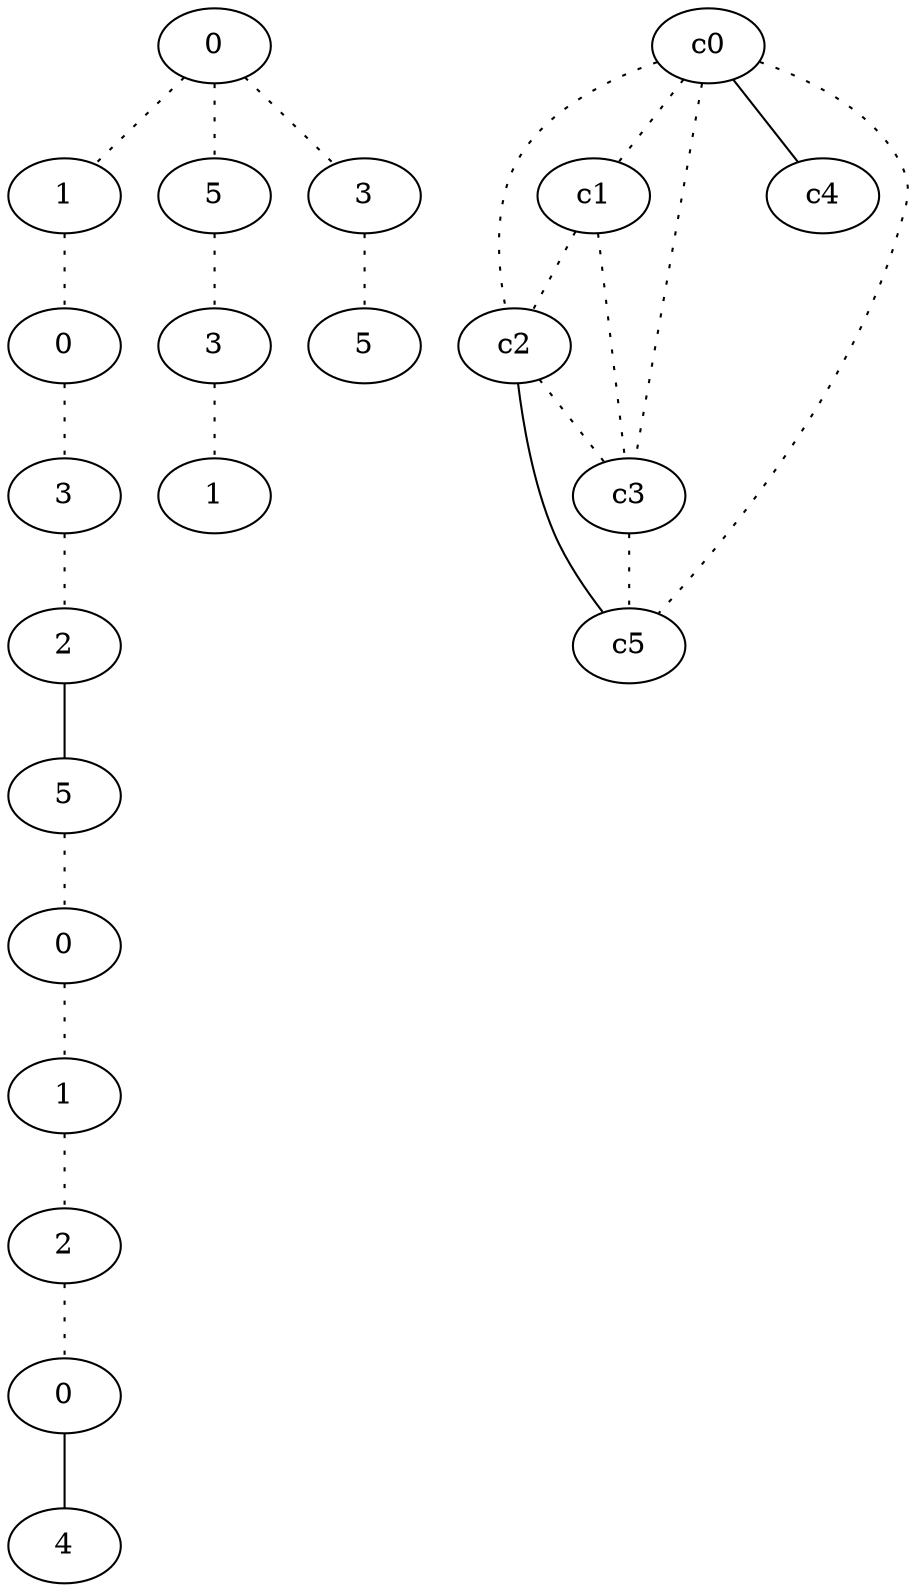 graph {
a0[label=0];
a1[label=1];
a2[label=0];
a3[label=3];
a4[label=2];
a5[label=5];
a6[label=0];
a7[label=1];
a8[label=2];
a9[label=0];
a10[label=4];
a11[label=5];
a12[label=3];
a13[label=1];
a14[label=3];
a15[label=5];
a0 -- a1 [style=dotted];
a0 -- a11 [style=dotted];
a0 -- a14 [style=dotted];
a1 -- a2 [style=dotted];
a2 -- a3 [style=dotted];
a3 -- a4 [style=dotted];
a4 -- a5;
a5 -- a6 [style=dotted];
a6 -- a7 [style=dotted];
a7 -- a8 [style=dotted];
a8 -- a9 [style=dotted];
a9 -- a10;
a11 -- a12 [style=dotted];
a12 -- a13 [style=dotted];
a14 -- a15 [style=dotted];
c0 -- c1 [style=dotted];
c0 -- c2 [style=dotted];
c0 -- c3 [style=dotted];
c0 -- c4;
c0 -- c5 [style=dotted];
c1 -- c2 [style=dotted];
c1 -- c3 [style=dotted];
c2 -- c3 [style=dotted];
c2 -- c5;
c3 -- c5 [style=dotted];
}
